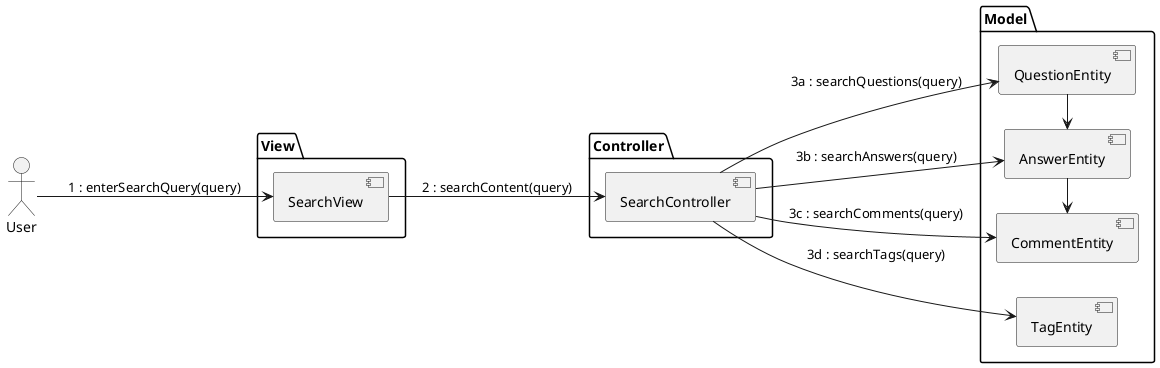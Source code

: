 @startuml

left to right direction

actor User

package View {
    [SearchView]
}

package Controller {
    [SearchController]
}

package Model {
    [QuestionEntity]
    [AnswerEntity]
    [CommentEntity]
    [TagEntity]
}

User --> [SearchView] : 1 : enterSearchQuery(query)
[SearchView] --> [SearchController] : 2 : searchContent(query)

[SearchController] --> [QuestionEntity] : 3a : searchQuestions(query)
[SearchController] --> [AnswerEntity] : 3b : searchAnswers(query)
[SearchController] --> [CommentEntity] : 3c : searchComments(query)
[SearchController] --> [TagEntity] : 3d : searchTags(query)

[QuestionEntity] -right-> [AnswerEntity]
[AnswerEntity] -right-> [CommentEntity]

@enduml
